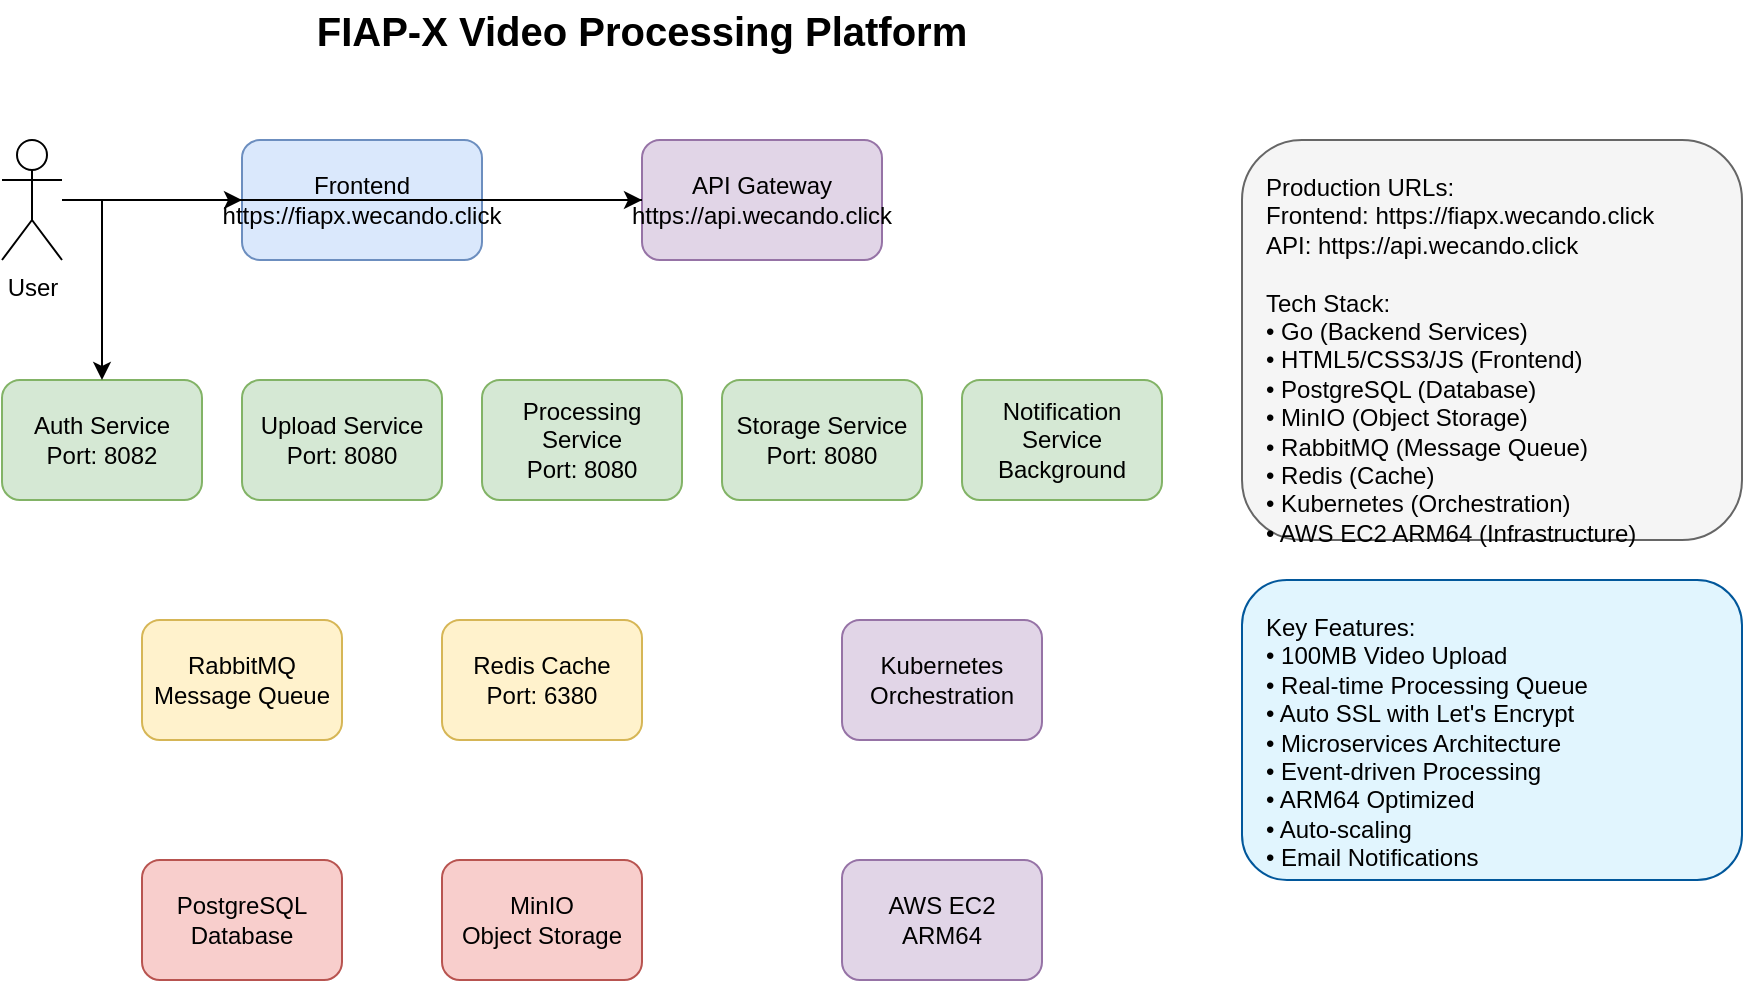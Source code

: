 <mxfile version="24.6.4" type="device">
  <diagram name="FIAP-X Architecture" id="fiapx-arch">
    <mxGraphModel dx="1422" dy="794" grid="1" gridSize="10" guides="1" tooltips="1" connect="1" arrows="1" fold="1" page="1" pageScale="1" pageWidth="1169" pageHeight="827" math="0" shadow="0">
      <root>
        <mxCell id="0" />
        <mxCell id="1" parent="0" />
        
        <!-- Title -->
        <mxCell id="title" value="FIAP-X Video Processing Platform" style="text;html=1;strokeColor=none;fillColor=none;align=center;verticalAlign=middle;whiteSpace=wrap;rounded=0;fontSize=20;fontStyle=1;" vertex="1" parent="1">
          <mxGeometry x="200" y="30" width="400" height="30" as="geometry" />
        </mxCell>
        
        <!-- User -->
        <mxCell id="user" value="User" style="shape=umlActor;verticalLabelPosition=bottom;verticalAlign=top;html=1;" vertex="1" parent="1">
          <mxGeometry x="80" y="100" width="30" height="60" as="geometry" />
        </mxCell>
        
        <!-- Frontend -->
        <mxCell id="frontend" value="Frontend&#xa;https://fiapx.wecando.click" style="rounded=1;whiteSpace=wrap;html=1;fillColor=#dae8fc;strokeColor=#6c8ebf;" vertex="1" parent="1">
          <mxGeometry x="200" y="100" width="120" height="60" as="geometry" />
        </mxCell>
        
        <!-- API Gateway -->
        <mxCell id="api-gateway" value="API Gateway&#xa;https://api.wecando.click" style="rounded=1;whiteSpace=wrap;html=1;fillColor=#e1d5e7;strokeColor=#9673a6;" vertex="1" parent="1">
          <mxGeometry x="400" y="100" width="120" height="60" as="geometry" />
        </mxCell>
        
        <!-- Auth Service -->
        <mxCell id="auth-service" value="Auth Service&#xa;Port: 8082" style="rounded=1;whiteSpace=wrap;html=1;fillColor=#d5e8d4;strokeColor=#82b366;" vertex="1" parent="1">
          <mxGeometry x="80" y="220" width="100" height="60" as="geometry" />
        </mxCell>
        
        <!-- Upload Service -->
        <mxCell id="upload-service" value="Upload Service&#xa;Port: 8080" style="rounded=1;whiteSpace=wrap;html=1;fillColor=#d5e8d4;strokeColor=#82b366;" vertex="1" parent="1">
          <mxGeometry x="200" y="220" width="100" height="60" as="geometry" />
        </mxCell>
        
        <!-- Processing Service -->
        <mxCell id="processing-service" value="Processing Service&#xa;Port: 8080" style="rounded=1;whiteSpace=wrap;html=1;fillColor=#d5e8d4;strokeColor=#82b366;" vertex="1" parent="1">
          <mxGeometry x="320" y="220" width="100" height="60" as="geometry" />
        </mxCell>
        
        <!-- Storage Service -->
        <mxCell id="storage-service" value="Storage Service&#xa;Port: 8080" style="rounded=1;whiteSpace=wrap;html=1;fillColor=#d5e8d4;strokeColor=#82b366;" vertex="1" parent="1">
          <mxGeometry x="440" y="220" width="100" height="60" as="geometry" />
        </mxCell>
        
        <!-- Notification Service -->
        <mxCell id="notification-service" value="Notification Service&#xa;Background" style="rounded=1;whiteSpace=wrap;html=1;fillColor=#d5e8d4;strokeColor=#82b366;" vertex="1" parent="1">
          <mxGeometry x="560" y="220" width="100" height="60" as="geometry" />
        </mxCell>
        
        <!-- RabbitMQ -->
        <mxCell id="rabbitmq" value="RabbitMQ&#xa;Message Queue" style="rounded=1;whiteSpace=wrap;html=1;fillColor=#fff2cc;strokeColor=#d6b656;" vertex="1" parent="1">
          <mxGeometry x="150" y="340" width="100" height="60" as="geometry" />
        </mxCell>
        
        <!-- Redis -->
        <mxCell id="redis" value="Redis Cache&#xa;Port: 6380" style="rounded=1;whiteSpace=wrap;html=1;fillColor=#fff2cc;strokeColor=#d6b656;" vertex="1" parent="1">
          <mxGeometry x="300" y="340" width="100" height="60" as="geometry" />
        </mxCell>
        
        <!-- PostgreSQL -->
        <mxCell id="postgresql" value="PostgreSQL&#xa;Database" style="rounded=1;whiteSpace=wrap;html=1;fillColor=#f8cecc;strokeColor=#b85450;" vertex="1" parent="1">
          <mxGeometry x="150" y="460" width="100" height="60" as="geometry" />
        </mxCell>
        
        <!-- MinIO -->
        <mxCell id="minio" value="MinIO&#xa;Object Storage" style="rounded=1;whiteSpace=wrap;html=1;fillColor=#f8cecc;strokeColor=#b85450;" vertex="1" parent="1">
          <mxGeometry x="300" y="460" width="100" height="60" as="geometry" />
        </mxCell>
        
        <!-- Kubernetes -->
        <mxCell id="kubernetes" value="Kubernetes&#xa;Orchestration" style="rounded=1;whiteSpace=wrap;html=1;fillColor=#e1d5e7;strokeColor=#9673a6;" vertex="1" parent="1">
          <mxGeometry x="500" y="340" width="100" height="60" as="geometry" />
        </mxCell>
        
        <!-- AWS -->
        <mxCell id="aws" value="AWS EC2&#xa;ARM64" style="rounded=1;whiteSpace=wrap;html=1;fillColor=#e1d5e7;strokeColor=#9673a6;" vertex="1" parent="1">
          <mxGeometry x="500" y="460" width="100" height="60" as="geometry" />
        </mxCell>
        
        <!-- Connections -->
        <mxCell id="conn1" style="edgeStyle=orthogonalEdgeStyle;rounded=0;orthogonalLoop=1;jettySize=auto;html=1;" edge="1" parent="1" source="user" target="frontend">
          <mxGeometry relative="1" as="geometry" />
        </mxCell>
        
        <mxCell id="conn2" style="edgeStyle=orthogonalEdgeStyle;rounded=0;orthogonalLoop=1;jettySize=auto;html=1;" edge="1" parent="1" source="frontend" target="api-gateway">
          <mxGeometry relative="1" as="geometry" />
        </mxCell>
        
        <mxCell id="conn3" style="edgeStyle=orthogonalEdgeStyle;rounded=0;orthogonalLoop=1;jettySize=auto;html=1;" edge="1" parent="1" source="api-gateway" target="auth-service">
          <mxGeometry relative="1" as="geometry" />
        </mxCell>
        
        <!-- Info Box -->
        <mxCell id="info" value="Production URLs:&#xa;Frontend: https://fiapx.wecando.click&#xa;API: https://api.wecando.click&#xa;&#xa;Tech Stack:&#xa;• Go (Backend Services)&#xa;• HTML5/CSS3/JS (Frontend)&#xa;• PostgreSQL (Database)&#xa;• MinIO (Object Storage)&#xa;• RabbitMQ (Message Queue)&#xa;• Redis (Cache)&#xa;• Kubernetes (Orchestration)&#xa;• AWS EC2 ARM64 (Infrastructure)" style="rounded=1;whiteSpace=wrap;html=1;fillColor=#f5f5f5;strokeColor=#666666;align=left;verticalAlign=top;spacingLeft=10;spacingTop=10;" vertex="1" parent="1">
          <mxGeometry x="700" y="100" width="250" height="200" as="geometry" />
        </mxCell>
        
        <!-- Features Box -->
        <mxCell id="features" value="Key Features:&#xa;• 100MB Video Upload&#xa;• Real-time Processing Queue&#xa;• Auto SSL with Let's Encrypt&#xa;• Microservices Architecture&#xa;• Event-driven Processing&#xa;• ARM64 Optimized&#xa;• Auto-scaling&#xa;• Email Notifications" style="rounded=1;whiteSpace=wrap;html=1;fillColor=#e1f5fe;strokeColor=#01579b;align=left;verticalAlign=top;spacingLeft=10;spacingTop=10;" vertex="1" parent="1">
          <mxGeometry x="700" y="320" width="250" height="150" as="geometry" />
        </mxCell>
        
      </root>
    </mxGraphModel>
  </diagram>
</mxfile>

